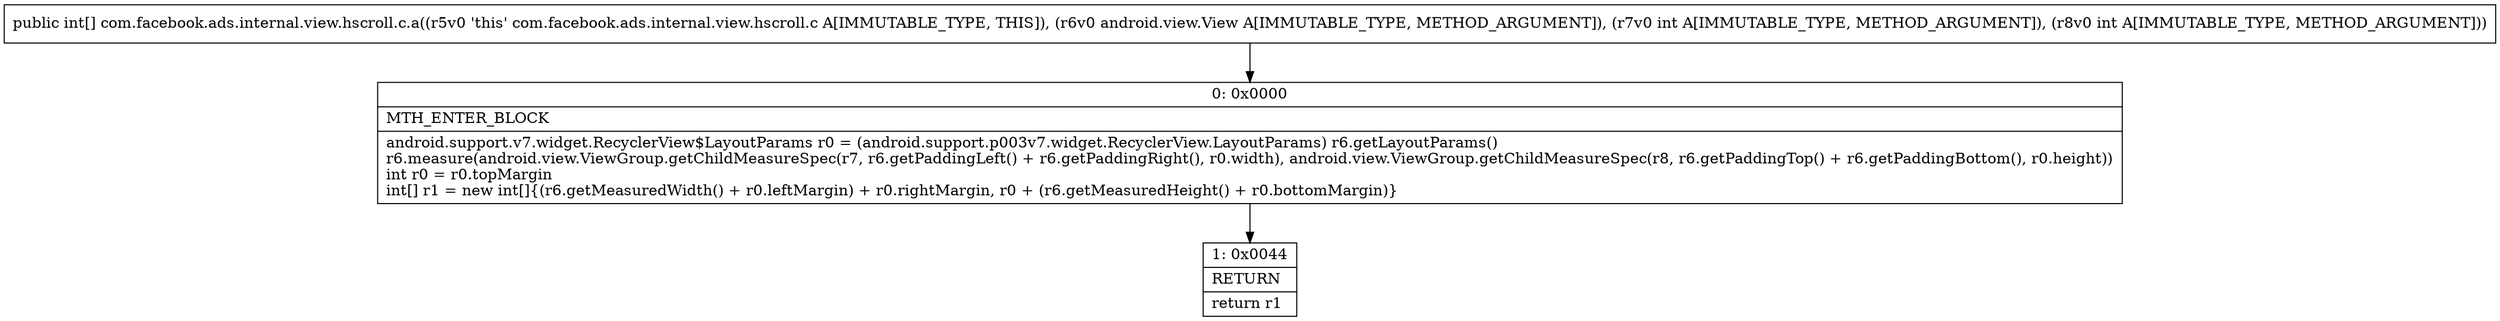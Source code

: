 digraph "CFG forcom.facebook.ads.internal.view.hscroll.c.a(Landroid\/view\/View;II)[I" {
Node_0 [shape=record,label="{0\:\ 0x0000|MTH_ENTER_BLOCK\l|android.support.v7.widget.RecyclerView$LayoutParams r0 = (android.support.p003v7.widget.RecyclerView.LayoutParams) r6.getLayoutParams()\lr6.measure(android.view.ViewGroup.getChildMeasureSpec(r7, r6.getPaddingLeft() + r6.getPaddingRight(), r0.width), android.view.ViewGroup.getChildMeasureSpec(r8, r6.getPaddingTop() + r6.getPaddingBottom(), r0.height))\lint r0 = r0.topMargin\lint[] r1 = new int[]\{(r6.getMeasuredWidth() + r0.leftMargin) + r0.rightMargin, r0 + (r6.getMeasuredHeight() + r0.bottomMargin)\}\l}"];
Node_1 [shape=record,label="{1\:\ 0x0044|RETURN\l|return r1\l}"];
MethodNode[shape=record,label="{public int[] com.facebook.ads.internal.view.hscroll.c.a((r5v0 'this' com.facebook.ads.internal.view.hscroll.c A[IMMUTABLE_TYPE, THIS]), (r6v0 android.view.View A[IMMUTABLE_TYPE, METHOD_ARGUMENT]), (r7v0 int A[IMMUTABLE_TYPE, METHOD_ARGUMENT]), (r8v0 int A[IMMUTABLE_TYPE, METHOD_ARGUMENT])) }"];
MethodNode -> Node_0;
Node_0 -> Node_1;
}

